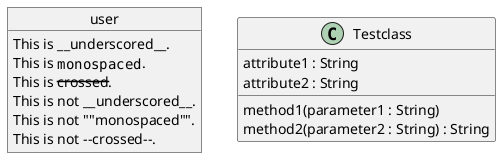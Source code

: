{
  "sha1": "chi16h0w19yhwzejfxi6d5zgb9p2fgk",
  "insertion": {
    "when": "2024-06-01T09:03:01.442Z",
    "user": "plantuml@gmail.com"
  }
}
@startuml
object user {
        This is __underscored__.
        This is ""monospaced"".
        This is --crossed--.
        This is not ~__underscored__.
        This is not ~""monospaced"".
        This is not ~--crossed--.
}

class Testclass {
    attribute1 : String
    attribute2 : String
    method1(parameter1 : String)
    method2(parameter2 : String) : String
}
@enduml
